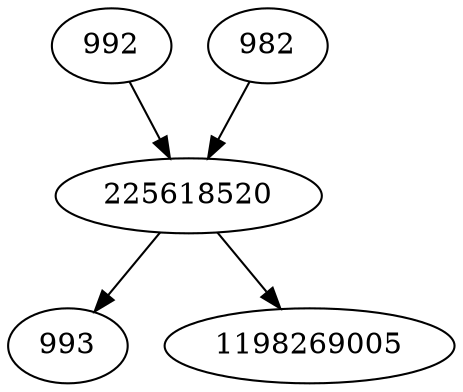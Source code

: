 strict digraph  {
992;
993;
1198269005;
982;
225618520;
992 -> 225618520;
982 -> 225618520;
225618520 -> 993;
225618520 -> 1198269005;
}
